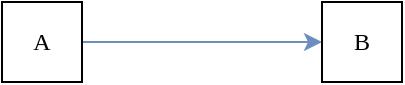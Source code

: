 <mxfile version="21.6.1" type="device">
  <diagram name="Page-1" id="0cv2G-S0-AO7ha8Dd1sW">
    <mxGraphModel dx="333" dy="194" grid="1" gridSize="10" guides="1" tooltips="1" connect="1" arrows="1" fold="1" page="1" pageScale="1" pageWidth="827" pageHeight="1169" math="0" shadow="0">
      <root>
        <mxCell id="0" />
        <mxCell id="1" parent="0" />
        <mxCell id="WnI3qK_31gTjP33_6Msq-52" style="edgeStyle=orthogonalEdgeStyle;rounded=0;orthogonalLoop=1;jettySize=auto;html=1;fontFamily=Times New Roman;fontSize=12;fontColor=default;fillColor=#dae8fc;strokeColor=#6c8ebf;" parent="1" source="WnI3qK_31gTjP33_6Msq-50" target="WnI3qK_31gTjP33_6Msq-51" edge="1">
          <mxGeometry relative="1" as="geometry">
            <Array as="points">
              <mxPoint x="300" y="300" />
              <mxPoint x="300" y="300" />
            </Array>
          </mxGeometry>
        </mxCell>
        <mxCell id="WnI3qK_31gTjP33_6Msq-50" value="A" style="rounded=0;whiteSpace=wrap;html=1;strokeColor=default;fontFamily=Times New Roman;fontSize=12;fontColor=default;fillColor=default;" parent="1" vertex="1">
          <mxGeometry x="200" y="280" width="40" height="40" as="geometry" />
        </mxCell>
        <mxCell id="WnI3qK_31gTjP33_6Msq-51" value="B" style="rounded=0;whiteSpace=wrap;html=1;strokeColor=default;fontFamily=Times New Roman;fontSize=12;fontColor=default;fillColor=default;" parent="1" vertex="1">
          <mxGeometry x="360" y="280" width="40" height="40" as="geometry" />
        </mxCell>
      </root>
    </mxGraphModel>
  </diagram>
</mxfile>

